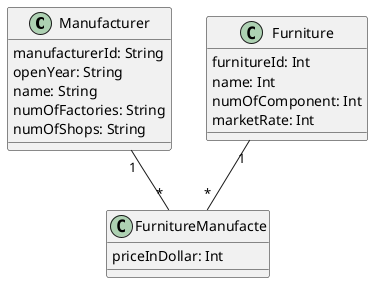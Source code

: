 @startuml "Manufacturer"


class Manufacturer{
  manufacturerId: String
  openYear: String
  name: String
  numOfFactories: String
  numOfShops: String
}

class Furniture{
  furnitureId: Int
  name: Int
  numOfComponent: Int
  marketRate: Int
}

class FurnitureManufacte{
  priceInDollar: Int
}



Manufacturer "1" -- "*" FurnitureManufacte

Furniture "1" -- "*" FurnitureManufacte


@enduml